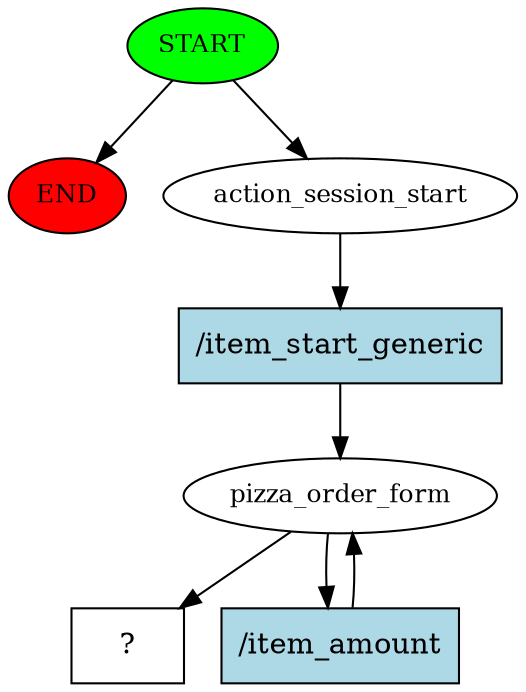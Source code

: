 digraph  {
0 [class="start active", fillcolor=green, fontsize=12, label=START, style=filled];
"-1" [class=end, fillcolor=red, fontsize=12, label=END, style=filled];
1 [class=active, fontsize=12, label=action_session_start];
2 [class=active, fontsize=12, label=pizza_order_form];
5 [class="intent dashed active", label="  ?  ", shape=rect];
6 [class="intent active", fillcolor=lightblue, label="/item_start_generic", shape=rect, style=filled];
7 [class="intent active", fillcolor=lightblue, label="/item_amount", shape=rect, style=filled];
0 -> "-1"  [class="", key=NONE, label=""];
0 -> 1  [class=active, key=NONE, label=""];
1 -> 6  [class=active, key=0];
2 -> 5  [class=active, key=NONE, label=""];
2 -> 7  [class=active, key=0];
6 -> 2  [class=active, key=0];
7 -> 2  [class=active, key=0];
}
